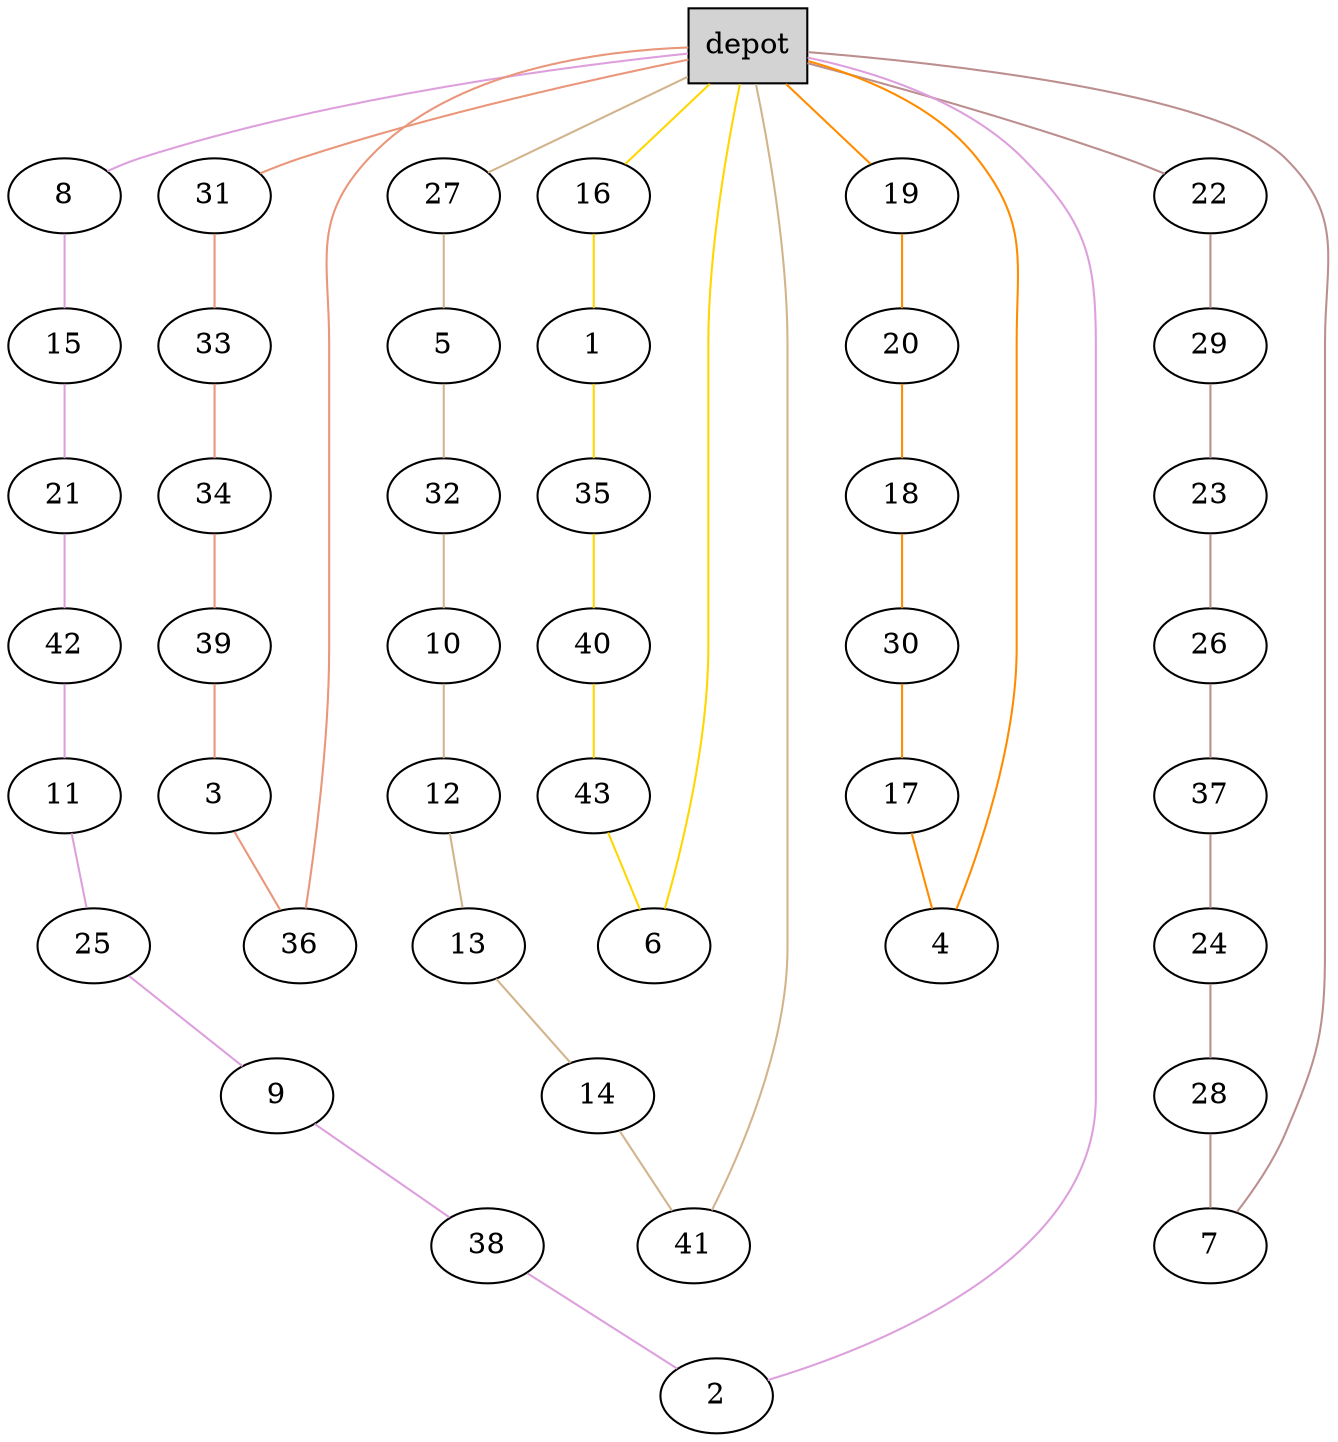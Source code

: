 graph G {
  0[shape = box, label = "depot", style = filled ];
  31[shape = ellipse];
  "0"--"31"[color = darksalmon];
  33[shape = ellipse];
  "31"--"33"[color = darksalmon];
  34[shape = ellipse];
  "33"--"34"[color = darksalmon];
  39[shape = ellipse];
  "34"--"39"[color = darksalmon];
  3[shape = ellipse];
  "39"--"3"[color = darksalmon];
  36[shape = ellipse];
  "3"--"36"[color = darksalmon];
  "36"--"0"[color = darksalmon];
  16[shape = ellipse];
  "0"--"16"[color = gold];
  1[shape = ellipse];
  "16"--"1"[color = gold];
  35[shape = ellipse];
  "1"--"35"[color = gold];
  40[shape = ellipse];
  "35"--"40"[color = gold];
  43[shape = ellipse];
  "40"--"43"[color = gold];
  6[shape = ellipse];
  "43"--"6"[color = gold];
  "6"--"0"[color = gold];
  8[shape = ellipse];
  "0"--"8"[color = plum];
  15[shape = ellipse];
  "8"--"15"[color = plum];
  21[shape = ellipse];
  "15"--"21"[color = plum];
  42[shape = ellipse];
  "21"--"42"[color = plum];
  11[shape = ellipse];
  "42"--"11"[color = plum];
  25[shape = ellipse];
  "11"--"25"[color = plum];
  9[shape = ellipse];
  "25"--"9"[color = plum];
  38[shape = ellipse];
  "9"--"38"[color = plum];
  2[shape = ellipse];
  "38"--"2"[color = plum];
  "2"--"0"[color = plum];
  27[shape = ellipse];
  "0"--"27"[color = tan];
  5[shape = ellipse];
  "27"--"5"[color = tan];
  32[shape = ellipse];
  "5"--"32"[color = tan];
  10[shape = ellipse];
  "32"--"10"[color = tan];
  12[shape = ellipse];
  "10"--"12"[color = tan];
  13[shape = ellipse];
  "12"--"13"[color = tan];
  14[shape = ellipse];
  "13"--"14"[color = tan];
  41[shape = ellipse];
  "14"--"41"[color = tan];
  "41"--"0"[color = tan];
  19[shape = ellipse];
  "0"--"19"[color = darkorange];
  20[shape = ellipse];
  "19"--"20"[color = darkorange];
  18[shape = ellipse];
  "20"--"18"[color = darkorange];
  30[shape = ellipse];
  "18"--"30"[color = darkorange];
  17[shape = ellipse];
  "30"--"17"[color = darkorange];
  4[shape = ellipse];
  "17"--"4"[color = darkorange];
  "4"--"0"[color = darkorange];
  22[shape = ellipse];
  "0"--"22"[color = rosybrown];
  29[shape = ellipse];
  "22"--"29"[color = rosybrown];
  23[shape = ellipse];
  "29"--"23"[color = rosybrown];
  26[shape = ellipse];
  "23"--"26"[color = rosybrown];
  37[shape = ellipse];
  "26"--"37"[color = rosybrown];
  24[shape = ellipse];
  "37"--"24"[color = rosybrown];
  28[shape = ellipse];
  "24"--"28"[color = rosybrown];
  7[shape = ellipse];
  "28"--"7"[color = rosybrown];
  "7"--"0"[color = rosybrown];
}
